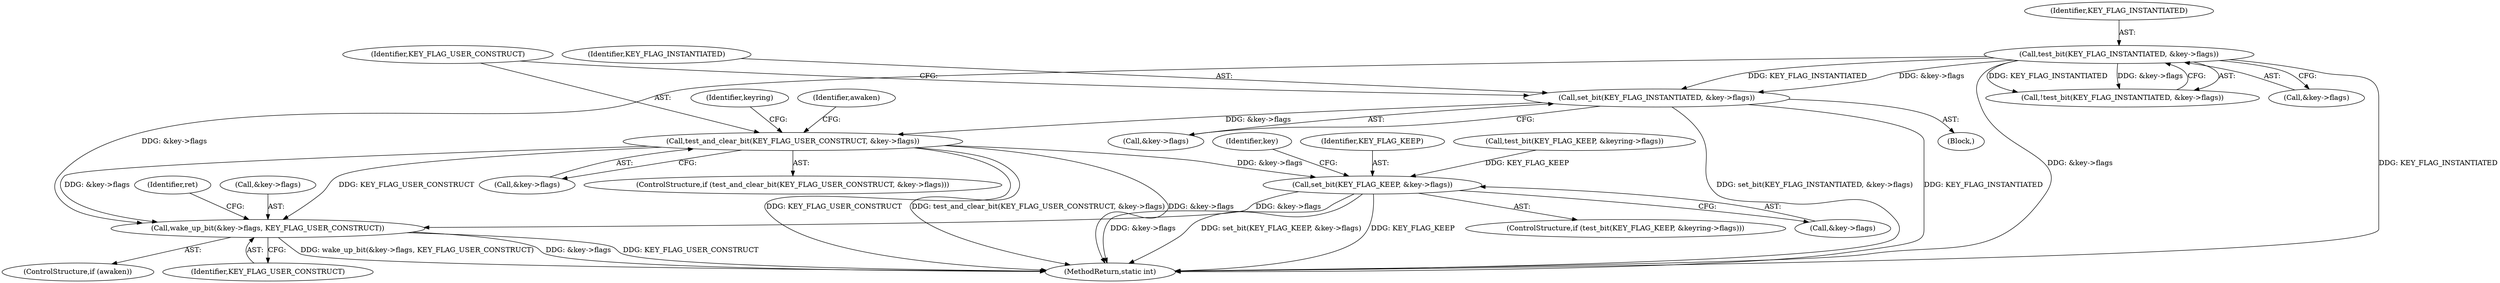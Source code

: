 digraph "1_linux_363b02dab09b3226f3bd1420dad9c72b79a42a76_4@del" {
"1000155" [label="(Call,set_bit(KEY_FLAG_INSTANTIATED, &key->flags))"];
"1000131" [label="(Call,test_bit(KEY_FLAG_INSTANTIATED, &key->flags))"];
"1000162" [label="(Call,test_and_clear_bit(KEY_FLAG_USER_CONSTRUCT, &key->flags))"];
"1000181" [label="(Call,set_bit(KEY_FLAG_KEEP, &key->flags))"];
"1000219" [label="(Call,wake_up_bit(&key->flags, KEY_FLAG_USER_CONSTRUCT))"];
"1000131" [label="(Call,test_bit(KEY_FLAG_INSTANTIATED, &key->flags))"];
"1000169" [label="(Identifier,awaken)"];
"1000163" [label="(Identifier,KEY_FLAG_USER_CONSTRUCT)"];
"1000219" [label="(Call,wake_up_bit(&key->flags, KEY_FLAG_USER_CONSTRUCT))"];
"1000130" [label="(Call,!test_bit(KEY_FLAG_INSTANTIATED, &key->flags))"];
"1000162" [label="(Call,test_and_clear_bit(KEY_FLAG_USER_CONSTRUCT, &key->flags))"];
"1000132" [label="(Identifier,KEY_FLAG_INSTANTIATED)"];
"1000227" [label="(MethodReturn,static int)"];
"1000172" [label="(Identifier,keyring)"];
"1000175" [label="(Call,test_bit(KEY_FLAG_KEEP, &keyring->flags))"];
"1000181" [label="(Call,set_bit(KEY_FLAG_KEEP, &key->flags))"];
"1000164" [label="(Call,&key->flags)"];
"1000147" [label="(Block,)"];
"1000226" [label="(Identifier,ret)"];
"1000161" [label="(ControlStructure,if (test_and_clear_bit(KEY_FLAG_USER_CONSTRUCT, &key->flags)))"];
"1000156" [label="(Identifier,KEY_FLAG_INSTANTIATED)"];
"1000188" [label="(Identifier,key)"];
"1000217" [label="(ControlStructure,if (awaken))"];
"1000133" [label="(Call,&key->flags)"];
"1000224" [label="(Identifier,KEY_FLAG_USER_CONSTRUCT)"];
"1000157" [label="(Call,&key->flags)"];
"1000174" [label="(ControlStructure,if (test_bit(KEY_FLAG_KEEP, &keyring->flags)))"];
"1000155" [label="(Call,set_bit(KEY_FLAG_INSTANTIATED, &key->flags))"];
"1000182" [label="(Identifier,KEY_FLAG_KEEP)"];
"1000183" [label="(Call,&key->flags)"];
"1000220" [label="(Call,&key->flags)"];
"1000155" -> "1000147"  [label="AST: "];
"1000155" -> "1000157"  [label="CFG: "];
"1000156" -> "1000155"  [label="AST: "];
"1000157" -> "1000155"  [label="AST: "];
"1000163" -> "1000155"  [label="CFG: "];
"1000155" -> "1000227"  [label="DDG: set_bit(KEY_FLAG_INSTANTIATED, &key->flags)"];
"1000155" -> "1000227"  [label="DDG: KEY_FLAG_INSTANTIATED"];
"1000131" -> "1000155"  [label="DDG: KEY_FLAG_INSTANTIATED"];
"1000131" -> "1000155"  [label="DDG: &key->flags"];
"1000155" -> "1000162"  [label="DDG: &key->flags"];
"1000131" -> "1000130"  [label="AST: "];
"1000131" -> "1000133"  [label="CFG: "];
"1000132" -> "1000131"  [label="AST: "];
"1000133" -> "1000131"  [label="AST: "];
"1000130" -> "1000131"  [label="CFG: "];
"1000131" -> "1000227"  [label="DDG: &key->flags"];
"1000131" -> "1000227"  [label="DDG: KEY_FLAG_INSTANTIATED"];
"1000131" -> "1000130"  [label="DDG: KEY_FLAG_INSTANTIATED"];
"1000131" -> "1000130"  [label="DDG: &key->flags"];
"1000131" -> "1000219"  [label="DDG: &key->flags"];
"1000162" -> "1000161"  [label="AST: "];
"1000162" -> "1000164"  [label="CFG: "];
"1000163" -> "1000162"  [label="AST: "];
"1000164" -> "1000162"  [label="AST: "];
"1000169" -> "1000162"  [label="CFG: "];
"1000172" -> "1000162"  [label="CFG: "];
"1000162" -> "1000227"  [label="DDG: &key->flags"];
"1000162" -> "1000227"  [label="DDG: KEY_FLAG_USER_CONSTRUCT"];
"1000162" -> "1000227"  [label="DDG: test_and_clear_bit(KEY_FLAG_USER_CONSTRUCT, &key->flags)"];
"1000162" -> "1000181"  [label="DDG: &key->flags"];
"1000162" -> "1000219"  [label="DDG: &key->flags"];
"1000162" -> "1000219"  [label="DDG: KEY_FLAG_USER_CONSTRUCT"];
"1000181" -> "1000174"  [label="AST: "];
"1000181" -> "1000183"  [label="CFG: "];
"1000182" -> "1000181"  [label="AST: "];
"1000183" -> "1000181"  [label="AST: "];
"1000188" -> "1000181"  [label="CFG: "];
"1000181" -> "1000227"  [label="DDG: set_bit(KEY_FLAG_KEEP, &key->flags)"];
"1000181" -> "1000227"  [label="DDG: KEY_FLAG_KEEP"];
"1000181" -> "1000227"  [label="DDG: &key->flags"];
"1000175" -> "1000181"  [label="DDG: KEY_FLAG_KEEP"];
"1000181" -> "1000219"  [label="DDG: &key->flags"];
"1000219" -> "1000217"  [label="AST: "];
"1000219" -> "1000224"  [label="CFG: "];
"1000220" -> "1000219"  [label="AST: "];
"1000224" -> "1000219"  [label="AST: "];
"1000226" -> "1000219"  [label="CFG: "];
"1000219" -> "1000227"  [label="DDG: wake_up_bit(&key->flags, KEY_FLAG_USER_CONSTRUCT)"];
"1000219" -> "1000227"  [label="DDG: &key->flags"];
"1000219" -> "1000227"  [label="DDG: KEY_FLAG_USER_CONSTRUCT"];
}
